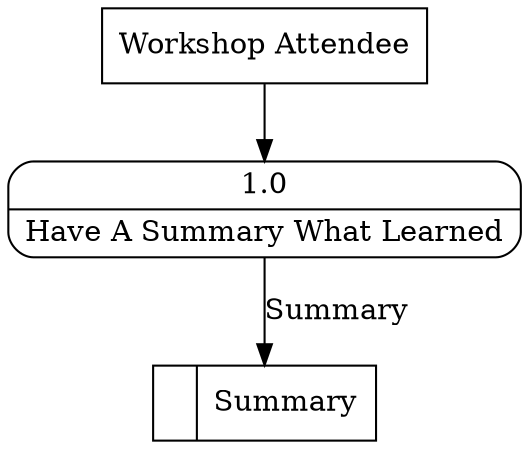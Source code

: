 digraph dfd2{ 
node[shape=record]
200 [label="<f0>  |<f1> Summary " ];
201 [label="Workshop Attendee" shape=box];
202 [label="{<f0> 1.0|<f1> Have A Summary What Learned }" shape=Mrecord];
201 -> 202
202 -> 200 [label="Summary"]
}